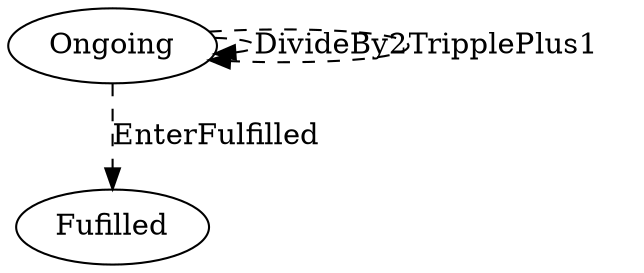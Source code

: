 // THIS IS A GENERATED FILE. DO NOT EDIT.

digraph Collatz {    
    Fulfilled[label=Fufilled];
    Ongoing[label=Ongoing]
        
    
         
    
    
    
    
    Ongoing -> Fulfilled [style=dashed,label=EnterFulfilled];
	     
    
    Ongoing -> Ongoing [style=dashed,label=DivideBy2];
	Ongoing -> Ongoing [style=dashed,label=TripplePlus1];
	   
}